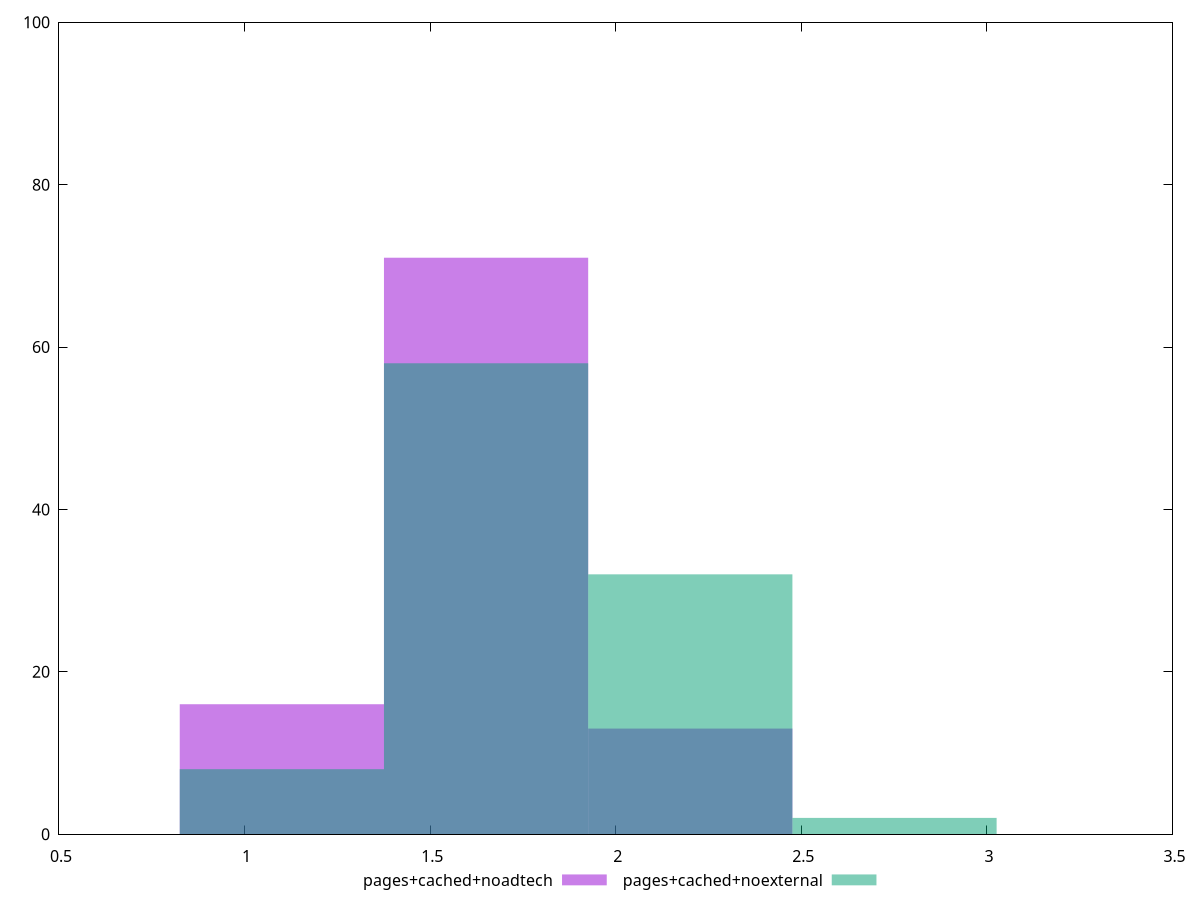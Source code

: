 reset
set terminal svg size 640, 500 enhanced background rgb 'white'
set output "report_00007_2020-12-11T15:55:29.892Z/server-response-time/comparison/histogram/4_vs_5.svg"

$pagesCachedNoadtech <<EOF
2.200835361121105 13
1.6506265208408288 71
1.1004176805605526 16
EOF

$pagesCachedNoexternal <<EOF
2.200835361121105 32
1.1004176805605526 8
1.6506265208408288 58
2.751044201401381 2
EOF

set key outside below
set boxwidth 0.5502088402802763
set yrange [0:100]
set style fill transparent solid 0.5 noborder

plot \
  $pagesCachedNoadtech title "pages+cached+noadtech" with boxes, \
  $pagesCachedNoexternal title "pages+cached+noexternal" with boxes, \


reset